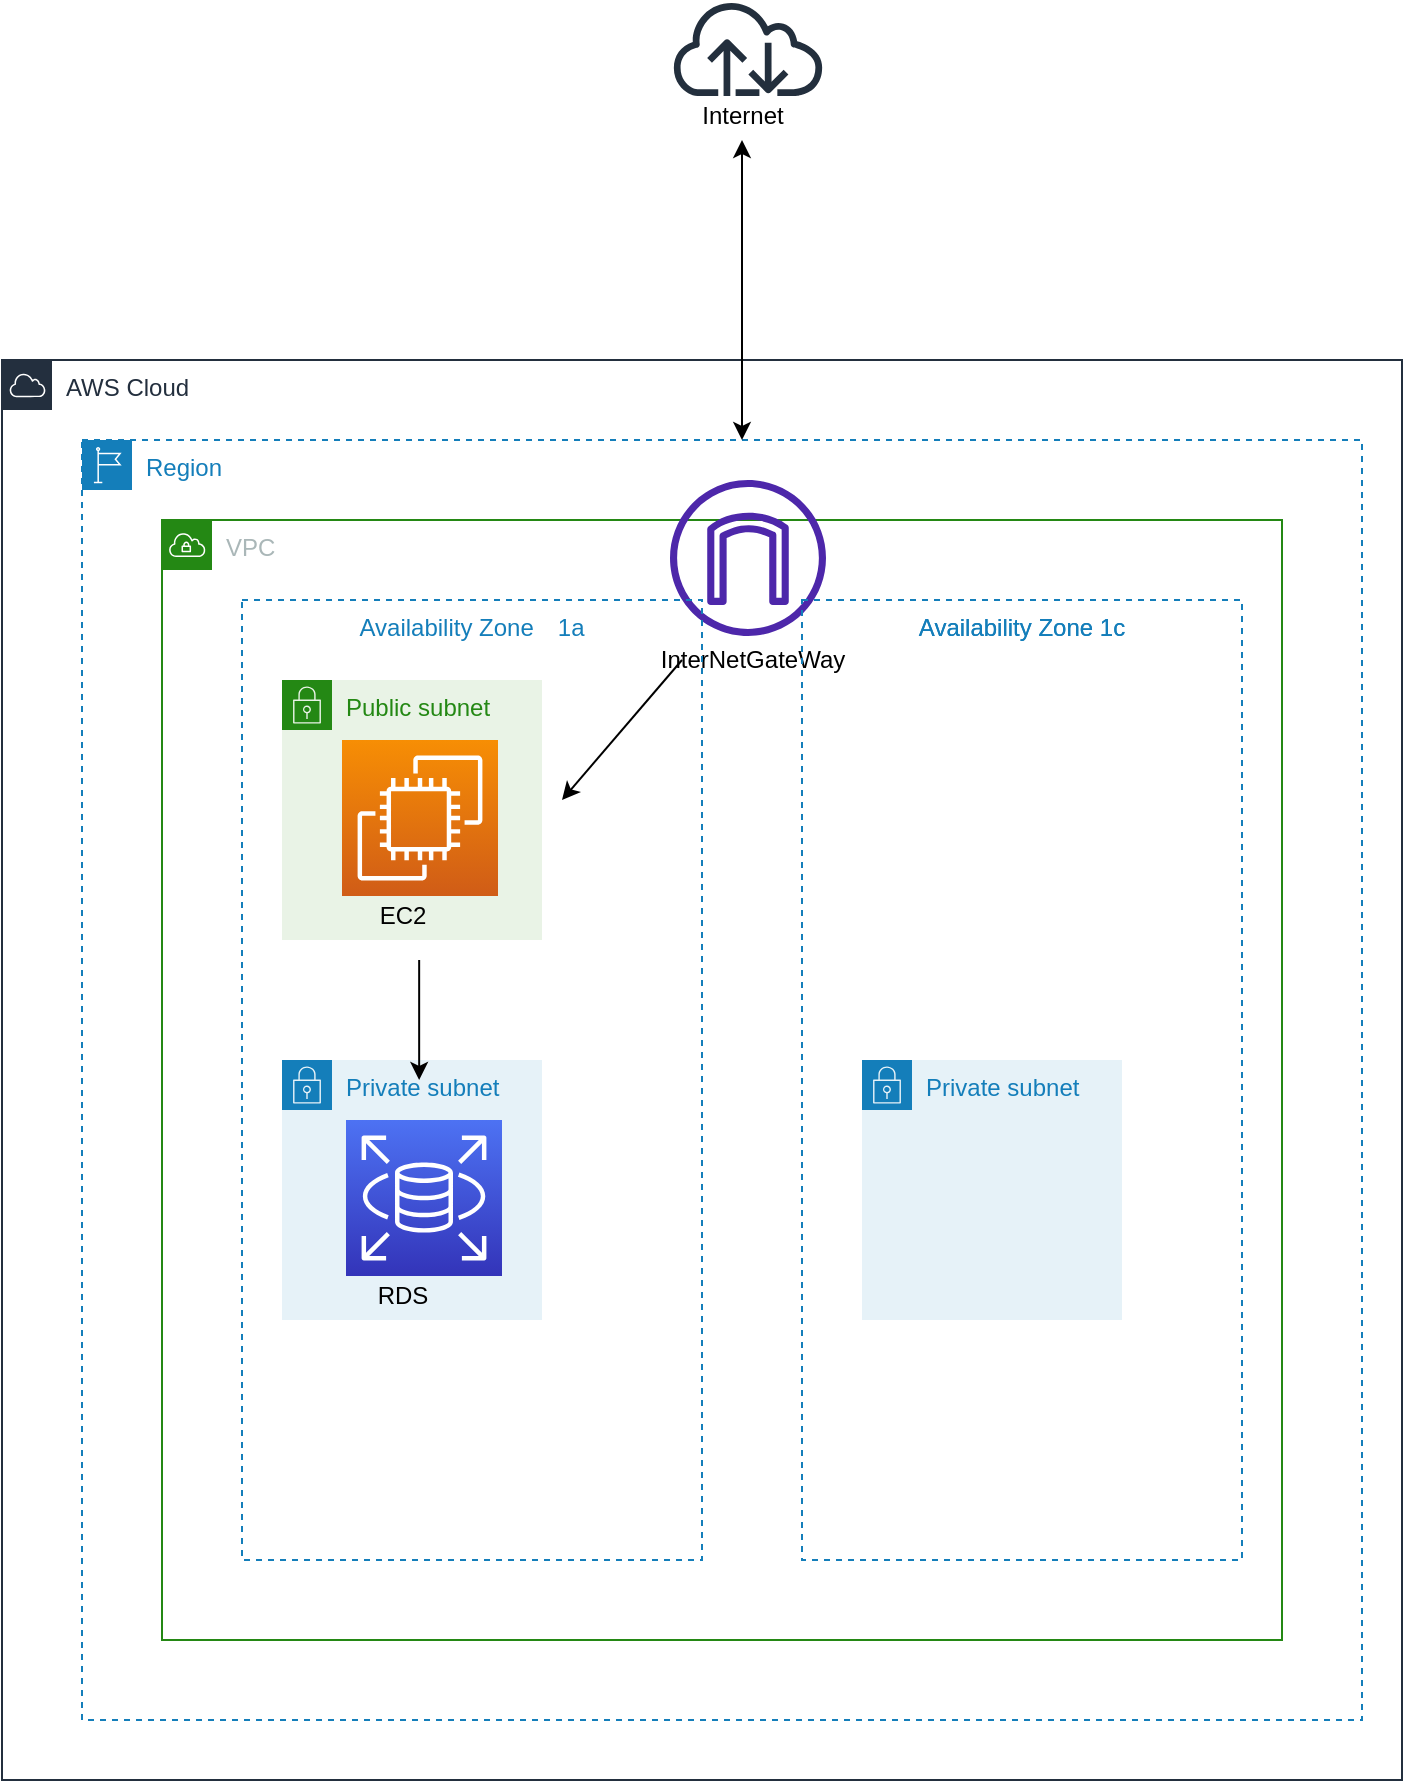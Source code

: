 <mxfile version="18.1.3" type="device"><diagram id="u2cyXLg6IWepT58Rd8l6" name="Page-1"><mxGraphModel dx="1565" dy="1053" grid="1" gridSize="10" guides="1" tooltips="1" connect="0" arrows="0" fold="1" page="1" pageScale="1" pageWidth="827" pageHeight="1169" math="0" shadow="0"><root><mxCell id="0"/><mxCell id="_hrMJQm4Zx59gs5eTOtV-14" parent="0"/><mxCell id="_hrMJQm4Zx59gs5eTOtV-16" value="AWS Cloud" style="points=[[0,0],[0.25,0],[0.5,0],[0.75,0],[1,0],[1,0.25],[1,0.5],[1,0.75],[1,1],[0.75,1],[0.5,1],[0.25,1],[0,1],[0,0.75],[0,0.5],[0,0.25]];outlineConnect=0;gradientColor=none;html=1;whiteSpace=wrap;fontSize=12;fontStyle=0;container=1;pointerEvents=0;collapsible=0;recursiveResize=0;shape=mxgraph.aws4.group;grIcon=mxgraph.aws4.group_aws_cloud;strokeColor=#232F3E;fillColor=none;verticalAlign=top;align=left;spacingLeft=30;fontColor=#232F3E;dashed=0;" vertex="1" parent="_hrMJQm4Zx59gs5eTOtV-14"><mxGeometry x="80" y="360" width="700" height="710" as="geometry"/></mxCell><mxCell id="_hrMJQm4Zx59gs5eTOtV-15" value="Untitled Layer" parent="0"/><mxCell id="_hrMJQm4Zx59gs5eTOtV-18" value="Region" style="points=[[0,0],[0.25,0],[0.5,0],[0.75,0],[1,0],[1,0.25],[1,0.5],[1,0.75],[1,1],[0.75,1],[0.5,1],[0.25,1],[0,1],[0,0.75],[0,0.5],[0,0.25]];outlineConnect=0;gradientColor=none;html=1;whiteSpace=wrap;fontSize=12;fontStyle=0;container=1;pointerEvents=0;collapsible=0;recursiveResize=0;shape=mxgraph.aws4.group;grIcon=mxgraph.aws4.group_region;strokeColor=#147EBA;fillColor=none;verticalAlign=top;align=left;spacingLeft=30;fontColor=#147EBA;dashed=1;" vertex="1" parent="_hrMJQm4Zx59gs5eTOtV-15"><mxGeometry x="120" y="400" width="640" height="640" as="geometry"/></mxCell><mxCell id="_hrMJQm4Zx59gs5eTOtV-19" value="VPC" style="points=[[0,0],[0.25,0],[0.5,0],[0.75,0],[1,0],[1,0.25],[1,0.5],[1,0.75],[1,1],[0.75,1],[0.5,1],[0.25,1],[0,1],[0,0.75],[0,0.5],[0,0.25]];outlineConnect=0;gradientColor=none;html=1;whiteSpace=wrap;fontSize=12;fontStyle=0;container=1;pointerEvents=0;collapsible=0;recursiveResize=0;shape=mxgraph.aws4.group;grIcon=mxgraph.aws4.group_vpc;strokeColor=#248814;fillColor=none;verticalAlign=top;align=left;spacingLeft=30;fontColor=#AAB7B8;dashed=0;" vertex="1" parent="_hrMJQm4Zx59gs5eTOtV-18"><mxGeometry x="40" y="40" width="560" height="560" as="geometry"/></mxCell><mxCell id="_hrMJQm4Zx59gs5eTOtV-24" value="Private subnet" style="points=[[0,0],[0.25,0],[0.5,0],[0.75,0],[1,0],[1,0.25],[1,0.5],[1,0.75],[1,1],[0.75,1],[0.5,1],[0.25,1],[0,1],[0,0.75],[0,0.5],[0,0.25]];outlineConnect=0;gradientColor=none;html=1;whiteSpace=wrap;fontSize=12;fontStyle=0;container=1;pointerEvents=0;collapsible=0;recursiveResize=0;shape=mxgraph.aws4.group;grIcon=mxgraph.aws4.group_security_group;grStroke=0;strokeColor=#147EBA;fillColor=#E6F2F8;verticalAlign=top;align=left;spacingLeft=30;fontColor=#147EBA;dashed=0;" vertex="1" parent="_hrMJQm4Zx59gs5eTOtV-19"><mxGeometry x="350" y="270" width="130" height="130" as="geometry"/></mxCell><mxCell id="_hrMJQm4Zx59gs5eTOtV-32" value="" style="sketch=0;outlineConnect=0;fontColor=#232F3E;gradientColor=none;fillColor=#4D27AA;strokeColor=none;dashed=0;verticalLabelPosition=bottom;verticalAlign=top;align=center;html=1;fontSize=12;fontStyle=0;aspect=fixed;pointerEvents=1;shape=mxgraph.aws4.internet_gateway;" vertex="1" parent="_hrMJQm4Zx59gs5eTOtV-19"><mxGeometry x="254" y="-20" width="78" height="78" as="geometry"/></mxCell><mxCell id="_hrMJQm4Zx59gs5eTOtV-43" value="InterNetGateWay" style="text;html=1;align=center;verticalAlign=middle;resizable=0;points=[];autosize=1;strokeColor=none;fillColor=none;" vertex="1" parent="_hrMJQm4Zx59gs5eTOtV-19"><mxGeometry x="240" y="60" width="110" height="20" as="geometry"/></mxCell><mxCell id="_hrMJQm4Zx59gs5eTOtV-54" value="Public subnet" style="points=[[0,0],[0.25,0],[0.5,0],[0.75,0],[1,0],[1,0.25],[1,0.5],[1,0.75],[1,1],[0.75,1],[0.5,1],[0.25,1],[0,1],[0,0.75],[0,0.5],[0,0.25]];outlineConnect=0;gradientColor=none;html=1;whiteSpace=wrap;fontSize=12;fontStyle=0;container=1;pointerEvents=0;collapsible=0;recursiveResize=0;shape=mxgraph.aws4.group;grIcon=mxgraph.aws4.group_security_group;grStroke=0;strokeColor=#248814;fillColor=#E9F3E6;verticalAlign=top;align=left;spacingLeft=30;fontColor=#248814;dashed=0;" vertex="1" parent="_hrMJQm4Zx59gs5eTOtV-19"><mxGeometry x="60" y="80" width="130" height="130" as="geometry"/></mxCell><mxCell id="_hrMJQm4Zx59gs5eTOtV-55" value="Private subnet" style="points=[[0,0],[0.25,0],[0.5,0],[0.75,0],[1,0],[1,0.25],[1,0.5],[1,0.75],[1,1],[0.75,1],[0.5,1],[0.25,1],[0,1],[0,0.75],[0,0.5],[0,0.25]];outlineConnect=0;gradientColor=none;html=1;whiteSpace=wrap;fontSize=12;fontStyle=0;container=1;pointerEvents=0;collapsible=0;recursiveResize=0;shape=mxgraph.aws4.group;grIcon=mxgraph.aws4.group_security_group;grStroke=0;strokeColor=#147EBA;fillColor=#E6F2F8;verticalAlign=top;align=left;spacingLeft=30;fontColor=#147EBA;dashed=0;" vertex="1" parent="_hrMJQm4Zx59gs5eTOtV-19"><mxGeometry x="60" y="270" width="130" height="130" as="geometry"/></mxCell><mxCell id="_hrMJQm4Zx59gs5eTOtV-17" value="Untitled Layer" parent="0"/><mxCell id="_hrMJQm4Zx59gs5eTOtV-21" value="Availability Zone　1a" style="fillColor=none;strokeColor=#147EBA;dashed=1;verticalAlign=top;fontStyle=0;fontColor=#147EBA;" vertex="1" parent="_hrMJQm4Zx59gs5eTOtV-17"><mxGeometry x="200" y="480" width="230" height="480" as="geometry"/></mxCell><mxCell id="_hrMJQm4Zx59gs5eTOtV-20" value="Untitled Layer" parent="0"/><mxCell id="_hrMJQm4Zx59gs5eTOtV-27" value="Availability Zone 1c" style="fillColor=none;strokeColor=#147EBA;dashed=1;verticalAlign=top;fontStyle=0;fontColor=#147EBA;" vertex="1" parent="_hrMJQm4Zx59gs5eTOtV-20"><mxGeometry x="480" y="480" width="220" height="480" as="geometry"/></mxCell><mxCell id="_hrMJQm4Zx59gs5eTOtV-28" value="Untitled Layer" visible="0" parent="0"/><mxCell id="_hrMJQm4Zx59gs5eTOtV-29" value="Availability Zone 1c" style="fillColor=none;strokeColor=#147EBA;dashed=1;verticalAlign=top;fontStyle=0;fontColor=#147EBA;" vertex="1" parent="_hrMJQm4Zx59gs5eTOtV-28"><mxGeometry x="480" y="480" width="220" height="480" as="geometry"/></mxCell><mxCell id="_hrMJQm4Zx59gs5eTOtV-34" value="Untitled Layer" visible="0" parent="0"/><mxCell id="_hrMJQm4Zx59gs5eTOtV-35" value="Availability Zone 1c" style="fillColor=none;strokeColor=#147EBA;dashed=1;verticalAlign=top;fontStyle=0;fontColor=#147EBA;" vertex="1" parent="_hrMJQm4Zx59gs5eTOtV-34"><mxGeometry x="480" y="480" width="220" height="480" as="geometry"/></mxCell><mxCell id="_hrMJQm4Zx59gs5eTOtV-36" value="" style="sketch=0;points=[[0,0,0],[0.25,0,0],[0.5,0,0],[0.75,0,0],[1,0,0],[0,1,0],[0.25,1,0],[0.5,1,0],[0.75,1,0],[1,1,0],[0,0.25,0],[0,0.5,0],[0,0.75,0],[1,0.25,0],[1,0.5,0],[1,0.75,0]];outlineConnect=0;fontColor=#232F3E;gradientColor=#4D72F3;gradientDirection=north;fillColor=#3334B9;strokeColor=#ffffff;dashed=0;verticalLabelPosition=bottom;verticalAlign=top;align=center;html=1;fontSize=12;fontStyle=0;aspect=fixed;shape=mxgraph.aws4.resourceIcon;resIcon=mxgraph.aws4.rds;" vertex="1" parent="_hrMJQm4Zx59gs5eTOtV-34"><mxGeometry x="252" y="740" width="78" height="78" as="geometry"/></mxCell><mxCell id="_hrMJQm4Zx59gs5eTOtV-37" value="" style="sketch=0;points=[[0,0,0],[0.25,0,0],[0.5,0,0],[0.75,0,0],[1,0,0],[0,1,0],[0.25,1,0],[0.5,1,0],[0.75,1,0],[1,1,0],[0,0.25,0],[0,0.5,0],[0,0.75,0],[1,0.25,0],[1,0.5,0],[1,0.75,0]];outlineConnect=0;fontColor=#232F3E;gradientColor=#F78E04;gradientDirection=north;fillColor=#D05C17;strokeColor=#ffffff;dashed=0;verticalLabelPosition=bottom;verticalAlign=top;align=center;html=1;fontSize=12;fontStyle=0;aspect=fixed;shape=mxgraph.aws4.resourceIcon;resIcon=mxgraph.aws4.ec2;" vertex="1" parent="_hrMJQm4Zx59gs5eTOtV-34"><mxGeometry x="250" y="550" width="78" height="78" as="geometry"/></mxCell><mxCell id="_hrMJQm4Zx59gs5eTOtV-38" value="" style="sketch=0;outlineConnect=0;fontColor=#232F3E;gradientColor=none;fillColor=#232F3D;strokeColor=none;dashed=0;verticalLabelPosition=bottom;verticalAlign=top;align=center;html=1;fontSize=12;fontStyle=0;aspect=fixed;pointerEvents=1;shape=mxgraph.aws4.internet;" vertex="1" parent="_hrMJQm4Zx59gs5eTOtV-34"><mxGeometry x="414" y="180" width="78" height="48" as="geometry"/></mxCell><mxCell id="_hrMJQm4Zx59gs5eTOtV-39" value="" style="sketch=0;points=[[0,0,0],[0.25,0,0],[0.5,0,0],[0.75,0,0],[1,0,0],[0,1,0],[0.25,1,0],[0.5,1,0],[0.75,1,0],[1,1,0],[0,0.25,0],[0,0.5,0],[0,0.75,0],[1,0.25,0],[1,0.5,0],[1,0.75,0]];outlineConnect=0;fontColor=#232F3E;gradientColor=#4D72F3;gradientDirection=north;fillColor=#3334B9;strokeColor=#ffffff;dashed=0;verticalLabelPosition=bottom;verticalAlign=top;align=center;html=1;fontSize=12;fontStyle=0;aspect=fixed;shape=mxgraph.aws4.resourceIcon;resIcon=mxgraph.aws4.rds;" vertex="1" parent="_hrMJQm4Zx59gs5eTOtV-34"><mxGeometry x="540" y="740" width="78" height="78" as="geometry"/></mxCell><mxCell id="_hrMJQm4Zx59gs5eTOtV-40" value="RDS" style="text;html=1;align=center;verticalAlign=middle;resizable=0;points=[];autosize=1;strokeColor=none;fillColor=none;" vertex="1" parent="_hrMJQm4Zx59gs5eTOtV-34"><mxGeometry x="260" y="818" width="40" height="20" as="geometry"/></mxCell><mxCell id="_hrMJQm4Zx59gs5eTOtV-41" value="RDS" style="text;html=1;align=center;verticalAlign=middle;resizable=0;points=[];autosize=1;strokeColor=none;fillColor=none;" vertex="1" parent="_hrMJQm4Zx59gs5eTOtV-34"><mxGeometry x="559" y="818" width="40" height="20" as="geometry"/></mxCell><mxCell id="_hrMJQm4Zx59gs5eTOtV-42" value="EC2" style="text;html=1;align=center;verticalAlign=middle;resizable=0;points=[];autosize=1;strokeColor=none;fillColor=none;" vertex="1" parent="_hrMJQm4Zx59gs5eTOtV-34"><mxGeometry x="260" y="628" width="40" height="20" as="geometry"/></mxCell><mxCell id="_hrMJQm4Zx59gs5eTOtV-46" value="" style="endArrow=classic;startArrow=classic;html=1;rounded=0;" edge="1" parent="_hrMJQm4Zx59gs5eTOtV-34"><mxGeometry width="50" height="50" relative="1" as="geometry"><mxPoint x="450" y="400" as="sourcePoint"/><mxPoint x="450" y="250" as="targetPoint"/></mxGeometry></mxCell><mxCell id="_hrMJQm4Zx59gs5eTOtV-47" value="Internet" style="text;html=1;align=center;verticalAlign=middle;resizable=0;points=[];autosize=1;strokeColor=none;fillColor=none;" vertex="1" parent="_hrMJQm4Zx59gs5eTOtV-34"><mxGeometry x="420" y="228" width="60" height="20" as="geometry"/></mxCell><mxCell id="_hrMJQm4Zx59gs5eTOtV-58" value="Untitled Layer" parent="0"/><mxCell id="_hrMJQm4Zx59gs5eTOtV-59" value="Availability Zone 1c" style="fillColor=none;strokeColor=#147EBA;dashed=1;verticalAlign=top;fontStyle=0;fontColor=#147EBA;" vertex="1" parent="_hrMJQm4Zx59gs5eTOtV-58"><mxGeometry x="480" y="480" width="220" height="480" as="geometry"/></mxCell><mxCell id="_hrMJQm4Zx59gs5eTOtV-60" value="" style="sketch=0;points=[[0,0,0],[0.25,0,0],[0.5,0,0],[0.75,0,0],[1,0,0],[0,1,0],[0.25,1,0],[0.5,1,0],[0.75,1,0],[1,1,0],[0,0.25,0],[0,0.5,0],[0,0.75,0],[1,0.25,0],[1,0.5,0],[1,0.75,0]];outlineConnect=0;fontColor=#232F3E;gradientColor=#4D72F3;gradientDirection=north;fillColor=#3334B9;strokeColor=#ffffff;dashed=0;verticalLabelPosition=bottom;verticalAlign=top;align=center;html=1;fontSize=12;fontStyle=0;aspect=fixed;shape=mxgraph.aws4.resourceIcon;resIcon=mxgraph.aws4.rds;" vertex="1" parent="_hrMJQm4Zx59gs5eTOtV-58"><mxGeometry x="252" y="740" width="78" height="78" as="geometry"/></mxCell><mxCell id="_hrMJQm4Zx59gs5eTOtV-61" value="" style="sketch=0;points=[[0,0,0],[0.25,0,0],[0.5,0,0],[0.75,0,0],[1,0,0],[0,1,0],[0.25,1,0],[0.5,1,0],[0.75,1,0],[1,1,0],[0,0.25,0],[0,0.5,0],[0,0.75,0],[1,0.25,0],[1,0.5,0],[1,0.75,0]];outlineConnect=0;fontColor=#232F3E;gradientColor=#F78E04;gradientDirection=north;fillColor=#D05C17;strokeColor=#ffffff;dashed=0;verticalLabelPosition=bottom;verticalAlign=top;align=center;html=1;fontSize=12;fontStyle=0;aspect=fixed;shape=mxgraph.aws4.resourceIcon;resIcon=mxgraph.aws4.ec2;" vertex="1" parent="_hrMJQm4Zx59gs5eTOtV-58"><mxGeometry x="250" y="550" width="78" height="78" as="geometry"/></mxCell><mxCell id="_hrMJQm4Zx59gs5eTOtV-62" value="" style="sketch=0;outlineConnect=0;fontColor=#232F3E;gradientColor=none;fillColor=#232F3D;strokeColor=none;dashed=0;verticalLabelPosition=bottom;verticalAlign=top;align=center;html=1;fontSize=12;fontStyle=0;aspect=fixed;pointerEvents=1;shape=mxgraph.aws4.internet;" vertex="1" parent="_hrMJQm4Zx59gs5eTOtV-58"><mxGeometry x="414" y="180" width="78" height="48" as="geometry"/></mxCell><mxCell id="_hrMJQm4Zx59gs5eTOtV-64" value="RDS" style="text;html=1;align=center;verticalAlign=middle;resizable=0;points=[];autosize=1;strokeColor=none;fillColor=none;" vertex="1" parent="_hrMJQm4Zx59gs5eTOtV-58"><mxGeometry x="260" y="818" width="40" height="20" as="geometry"/></mxCell><mxCell id="_hrMJQm4Zx59gs5eTOtV-66" value="EC2" style="text;html=1;align=center;verticalAlign=middle;resizable=0;points=[];autosize=1;strokeColor=none;fillColor=none;" vertex="1" parent="_hrMJQm4Zx59gs5eTOtV-58"><mxGeometry x="260" y="628" width="40" height="20" as="geometry"/></mxCell><mxCell id="_hrMJQm4Zx59gs5eTOtV-67" value="" style="endArrow=classic;startArrow=classic;html=1;rounded=0;" edge="1" parent="_hrMJQm4Zx59gs5eTOtV-58"><mxGeometry width="50" height="50" relative="1" as="geometry"><mxPoint x="450" y="400" as="sourcePoint"/><mxPoint x="450" y="250" as="targetPoint"/></mxGeometry></mxCell><mxCell id="_hrMJQm4Zx59gs5eTOtV-68" value="Internet" style="text;html=1;align=center;verticalAlign=middle;resizable=0;points=[];autosize=1;strokeColor=none;fillColor=none;" vertex="1" parent="_hrMJQm4Zx59gs5eTOtV-58"><mxGeometry x="420" y="228" width="60" height="20" as="geometry"/></mxCell><mxCell id="_hrMJQm4Zx59gs5eTOtV-69" value="" style="endArrow=classic;html=1;rounded=0;" edge="1" parent="_hrMJQm4Zx59gs5eTOtV-58"><mxGeometry width="50" height="50" relative="1" as="geometry"><mxPoint x="420" y="510" as="sourcePoint"/><mxPoint x="360" y="580" as="targetPoint"/></mxGeometry></mxCell><mxCell id="_hrMJQm4Zx59gs5eTOtV-70" value="" style="endArrow=classic;html=1;rounded=0;" edge="1" parent="_hrMJQm4Zx59gs5eTOtV-58"><mxGeometry width="50" height="50" relative="1" as="geometry"><mxPoint x="288.58" y="660" as="sourcePoint"/><mxPoint x="288.58" y="720" as="targetPoint"/></mxGeometry></mxCell></root></mxGraphModel></diagram></mxfile>